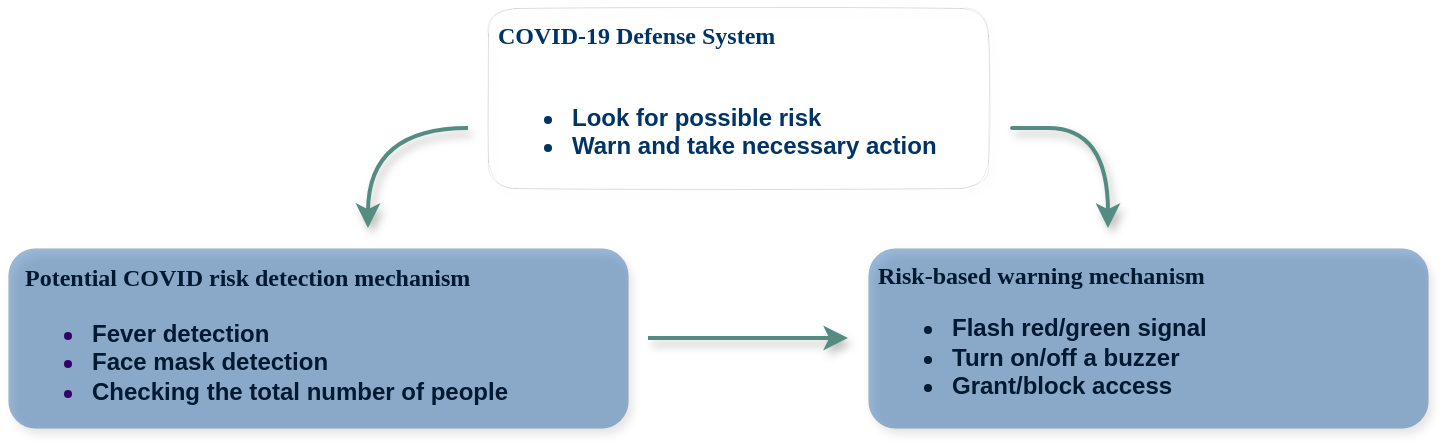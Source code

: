 <mxfile version="15.4.3" type="github">
  <diagram id="prtHgNgQTEPvFCAcTncT" name="Page-1">
    <mxGraphModel dx="868" dy="460" grid="1" gridSize="10" guides="1" tooltips="1" connect="1" arrows="1" fold="1" page="1" pageScale="1" pageWidth="827" pageHeight="1169" math="0" shadow="0">
      <root>
        <mxCell id="0" />
        <mxCell id="1" parent="0" />
        <mxCell id="zLqpVHw7FpCG7daxVIKI-7" value="&lt;font color=&quot;#003366&quot;&gt;&lt;font face=&quot;Verdana&quot;&gt;&amp;nbsp;COVID-19 Defense System&lt;/font&gt;&lt;br&gt;&lt;br&gt;&lt;ul&gt;&lt;li&gt;&lt;font color=&quot;#003366&quot;&gt;&lt;font face=&quot;Helvetica&quot;&gt;Look for possible risk&lt;/font&gt;&lt;/font&gt;&lt;/li&gt;&lt;li&gt;&lt;font face=&quot;Helvetica&quot;&gt;Warn and take necessary action&lt;/font&gt;&lt;/li&gt;&lt;/ul&gt;&lt;/font&gt;" style="rounded=1;shadow=1;glass=0;labelBackgroundColor=none;sketch=1;fontFamily=Times New Roman;fillColor=#9AC7BF;align=left;strokeWidth=0;opacity=80;fontStyle=1;fontColor=#330066;labelBorderColor=none;html=1;whiteSpace=wrap;verticalAlign=top;" vertex="1" parent="1">
          <mxGeometry x="250" y="120" width="250" height="90" as="geometry" />
        </mxCell>
        <mxCell id="zLqpVHw7FpCG7daxVIKI-12" value="&lt;font color=&quot;#e6e6e6&quot;&gt;&amp;nbsp;&lt;/font&gt;&lt;font style=&quot;font-size: 12px&quot;&gt; &lt;font color=&quot;#001933&quot;&gt;&lt;font face=&quot;Verdana&quot; style=&quot;font-size: 12px&quot;&gt;Potential COVID risk detection mechanism&lt;/font&gt;&lt;br&gt;&lt;/font&gt;&lt;ul&gt;&lt;li&gt;&lt;font style=&quot;font-size: 12px&quot; color=&quot;#001933&quot;&gt;&lt;span style=&quot;font-family: &amp;#34;helvetica&amp;#34;&quot;&gt;Fever detection&lt;/span&gt;&lt;/font&gt;&lt;/li&gt;&lt;li&gt;&lt;font style=&quot;font-size: 12px&quot; color=&quot;#001933&quot;&gt;&lt;span style=&quot;font-family: &amp;#34;helvetica&amp;#34;&quot;&gt;Face mask detection&lt;/span&gt;&lt;/font&gt;&lt;/li&gt;&lt;li&gt;&lt;font style=&quot;font-size: 12px&quot;&gt;&lt;span style=&quot;font-family: &amp;#34;helvetica&amp;#34;&quot;&gt;&lt;font color=&quot;#001933&quot;&gt;Checking the total number of people&lt;/font&gt;&lt;font color=&quot;#e6e6e6&quot;&gt;&amp;nbsp;&lt;/font&gt;&lt;/span&gt;&lt;/font&gt;&lt;/li&gt;&lt;/ul&gt;&lt;/font&gt;" style="rounded=1;whiteSpace=wrap;html=1;shadow=1;glass=0;labelBackgroundColor=none;labelBorderColor=none;sketch=0;fontFamily=Times New Roman;fontColor=#330066;strokeWidth=0;fillColor=#004C99;gradientColor=none;align=left;opacity=40;fontStyle=1;fontSize=14;verticalAlign=top;" vertex="1" parent="1">
          <mxGeometry x="10" y="240" width="310" height="90" as="geometry" />
        </mxCell>
        <mxCell id="zLqpVHw7FpCG7daxVIKI-13" value="" style="endArrow=classic;html=1;fontFamily=Helvetica;fontSize=12;fontColor=#E5CCFF;edgeStyle=orthogonalEdgeStyle;verticalAlign=middle;curved=1;endFill=1;strokeColor=#548C82;strokeWidth=2;shadow=1;sketch=0;" edge="1" parent="1">
          <mxGeometry width="50" height="50" relative="1" as="geometry">
            <mxPoint x="240" y="180" as="sourcePoint" />
            <mxPoint x="190" y="230" as="targetPoint" />
            <Array as="points">
              <mxPoint x="190" y="180" />
              <mxPoint x="240" y="230" />
            </Array>
          </mxGeometry>
        </mxCell>
        <mxCell id="zLqpVHw7FpCG7daxVIKI-15" value="&lt;font color=&quot;#001933&quot;&gt;&lt;font face=&quot;Verdana&quot; style=&quot;font-weight: bold&quot;&gt;&amp;nbsp;Risk-based warning mechanism&lt;/font&gt;&lt;br&gt;&lt;ul&gt;&lt;li&gt;&lt;b&gt;&lt;font color=&quot;#001933&quot;&gt;Flash red/green signal&lt;/font&gt;&lt;/b&gt;&lt;/li&gt;&lt;li&gt;&lt;b&gt;&lt;font color=&quot;#001933&quot;&gt;Turn on/off a buzzer&lt;/font&gt;&lt;/b&gt;&lt;/li&gt;&lt;li&gt;&lt;b&gt;&lt;font color=&quot;#001933&quot;&gt;Grant/block access&lt;/font&gt;&lt;/b&gt;&lt;/li&gt;&lt;/ul&gt;&lt;/font&gt;" style="rounded=1;whiteSpace=wrap;html=1;shadow=1;glass=0;labelBackgroundColor=none;labelBorderColor=none;sketch=0;fontFamily=Helvetica;fontSize=12;fontColor=#E5CCFF;strokeWidth=0;fillColor=#004C99;gradientColor=none;align=left;verticalAlign=top;opacity=40;" vertex="1" parent="1">
          <mxGeometry x="440" y="240" width="280" height="90" as="geometry" />
        </mxCell>
        <mxCell id="zLqpVHw7FpCG7daxVIKI-17" value="" style="endArrow=classic;html=1;fontFamily=Helvetica;fontSize=12;fontColor=#E5CCFF;edgeStyle=orthogonalEdgeStyle;verticalAlign=middle;curved=1;endFill=1;strokeColor=#548C82;strokeWidth=2;shadow=1;sketch=0;" edge="1" parent="1">
          <mxGeometry width="50" height="50" relative="1" as="geometry">
            <mxPoint x="520" y="180" as="sourcePoint" />
            <mxPoint x="560" y="230" as="targetPoint" />
            <Array as="points">
              <mxPoint x="500" y="180" />
              <mxPoint x="560" y="180" />
            </Array>
          </mxGeometry>
        </mxCell>
        <mxCell id="zLqpVHw7FpCG7daxVIKI-18" value="" style="endArrow=classic;startArrow=none;html=1;shadow=1;sketch=0;fontFamily=Helvetica;fontSize=12;fontColor=#E5CCFF;strokeColor=#548C82;strokeWidth=2;verticalAlign=middle;edgeStyle=orthogonalEdgeStyle;curved=1;startFill=0;" edge="1" parent="1">
          <mxGeometry width="50" height="50" relative="1" as="geometry">
            <mxPoint x="330" y="285" as="sourcePoint" />
            <mxPoint x="430" y="285" as="targetPoint" />
            <Array as="points" />
          </mxGeometry>
        </mxCell>
      </root>
    </mxGraphModel>
  </diagram>
</mxfile>
